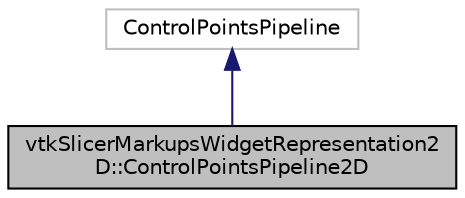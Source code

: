 digraph "vtkSlicerMarkupsWidgetRepresentation2D::ControlPointsPipeline2D"
{
  bgcolor="transparent";
  edge [fontname="Helvetica",fontsize="10",labelfontname="Helvetica",labelfontsize="10"];
  node [fontname="Helvetica",fontsize="10",shape=record];
  Node2 [label="vtkSlicerMarkupsWidgetRepresentation2\lD::ControlPointsPipeline2D",height=0.2,width=0.4,color="black", fillcolor="grey75", style="filled", fontcolor="black"];
  Node3 -> Node2 [dir="back",color="midnightblue",fontsize="10",style="solid",fontname="Helvetica"];
  Node3 [label="ControlPointsPipeline",height=0.2,width=0.4,color="grey75"];
}

